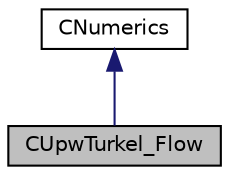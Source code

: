digraph "CUpwTurkel_Flow"
{
 // LATEX_PDF_SIZE
  edge [fontname="Helvetica",fontsize="10",labelfontname="Helvetica",labelfontsize="10"];
  node [fontname="Helvetica",fontsize="10",shape=record];
  Node1 [label="CUpwTurkel_Flow",height=0.2,width=0.4,color="black", fillcolor="grey75", style="filled", fontcolor="black",tooltip="Class for solving an approximate Riemann solver of Roe with Turkel Preconditioning for the flow equat..."];
  Node2 -> Node1 [dir="back",color="midnightblue",fontsize="10",style="solid",fontname="Helvetica"];
  Node2 [label="CNumerics",height=0.2,width=0.4,color="black", fillcolor="white", style="filled",URL="$classCNumerics.html",tooltip="Class for defining the numerical methods."];
}
